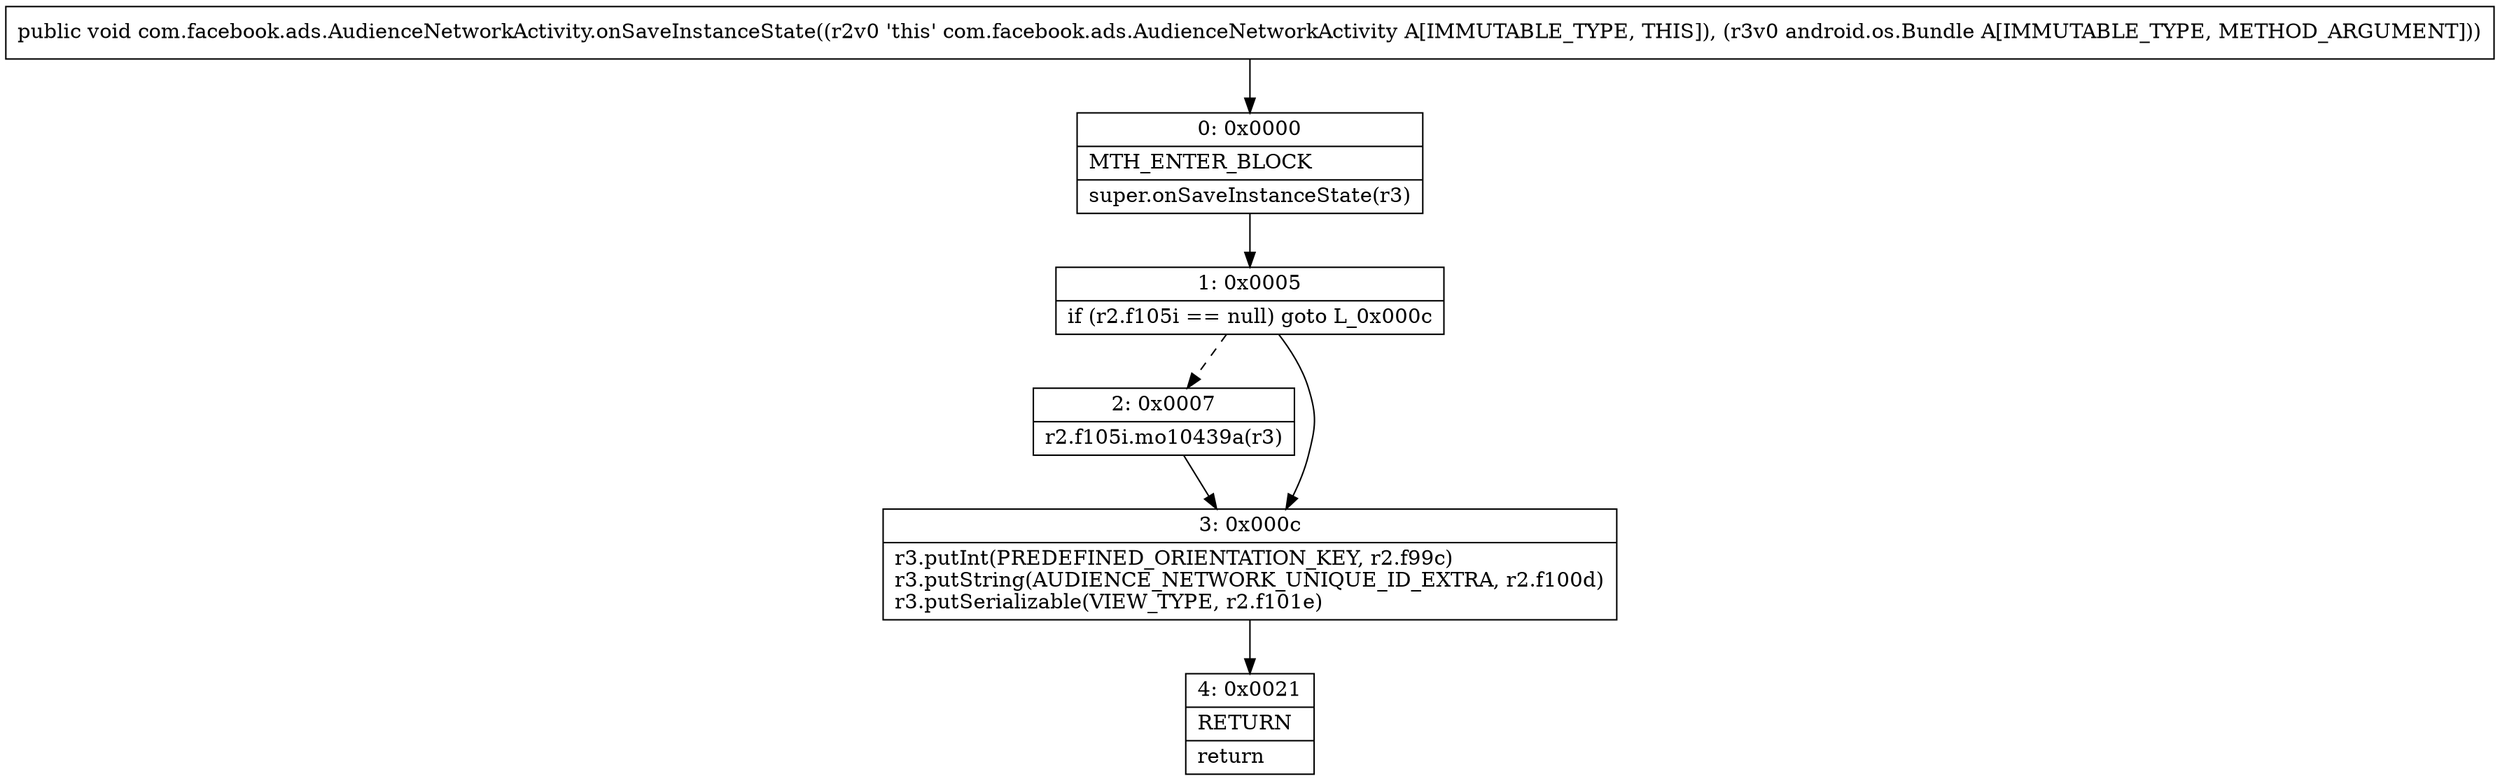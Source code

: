 digraph "CFG forcom.facebook.ads.AudienceNetworkActivity.onSaveInstanceState(Landroid\/os\/Bundle;)V" {
Node_0 [shape=record,label="{0\:\ 0x0000|MTH_ENTER_BLOCK\l|super.onSaveInstanceState(r3)\l}"];
Node_1 [shape=record,label="{1\:\ 0x0005|if (r2.f105i == null) goto L_0x000c\l}"];
Node_2 [shape=record,label="{2\:\ 0x0007|r2.f105i.mo10439a(r3)\l}"];
Node_3 [shape=record,label="{3\:\ 0x000c|r3.putInt(PREDEFINED_ORIENTATION_KEY, r2.f99c)\lr3.putString(AUDIENCE_NETWORK_UNIQUE_ID_EXTRA, r2.f100d)\lr3.putSerializable(VIEW_TYPE, r2.f101e)\l}"];
Node_4 [shape=record,label="{4\:\ 0x0021|RETURN\l|return\l}"];
MethodNode[shape=record,label="{public void com.facebook.ads.AudienceNetworkActivity.onSaveInstanceState((r2v0 'this' com.facebook.ads.AudienceNetworkActivity A[IMMUTABLE_TYPE, THIS]), (r3v0 android.os.Bundle A[IMMUTABLE_TYPE, METHOD_ARGUMENT])) }"];
MethodNode -> Node_0;
Node_0 -> Node_1;
Node_1 -> Node_2[style=dashed];
Node_1 -> Node_3;
Node_2 -> Node_3;
Node_3 -> Node_4;
}

